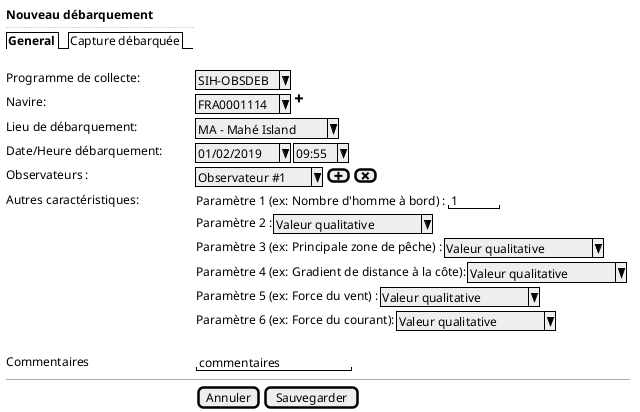 @startsalt
{
  <b>Nouveau débarquement
  ..
  {/ <b>General | Capture débarquée }
  .
  Programme de collecte:    | { ^SIH-OBSDEB^ }
  Navire:                   | { ^FRA0001114^ | <&plus> }
  Lieu de débarquement:     | { ^MA - Mahé Island^ }
  Date/Heure débarquement:  | { ^01/02/2019^ | ^09:55^ }
  Observateurs :            | { ^Observateur #1^ | [<&plus>] | [<&x>]}
  Autres caractéristiques:  | { Paramètre 1 (ex: Nombre d'homme à bord) : | "   1  " }
  .                         | { Paramètre 2 : | ^Valeur qualitative^ }
  .                         | { Paramètre 3 (ex: Principale zone de pêche) : | ^Valeur qualitative^ }
  .                         | { Paramètre 4 (ex: Gradient de distance à la côte): | ^Valeur qualitative^ }
  .                         | { Paramètre 5 (ex: Force du vent) : | ^Valeur qualitative^ }
  .                         | { Paramètre 6 (ex: Force du courant): | ^Valeur qualitative^ }
  .
  Commentaires              | { "commentaires       "}

  -- | --

  .                          | {[Annuler] | [Sauvegarder]}
}
@endsalt
